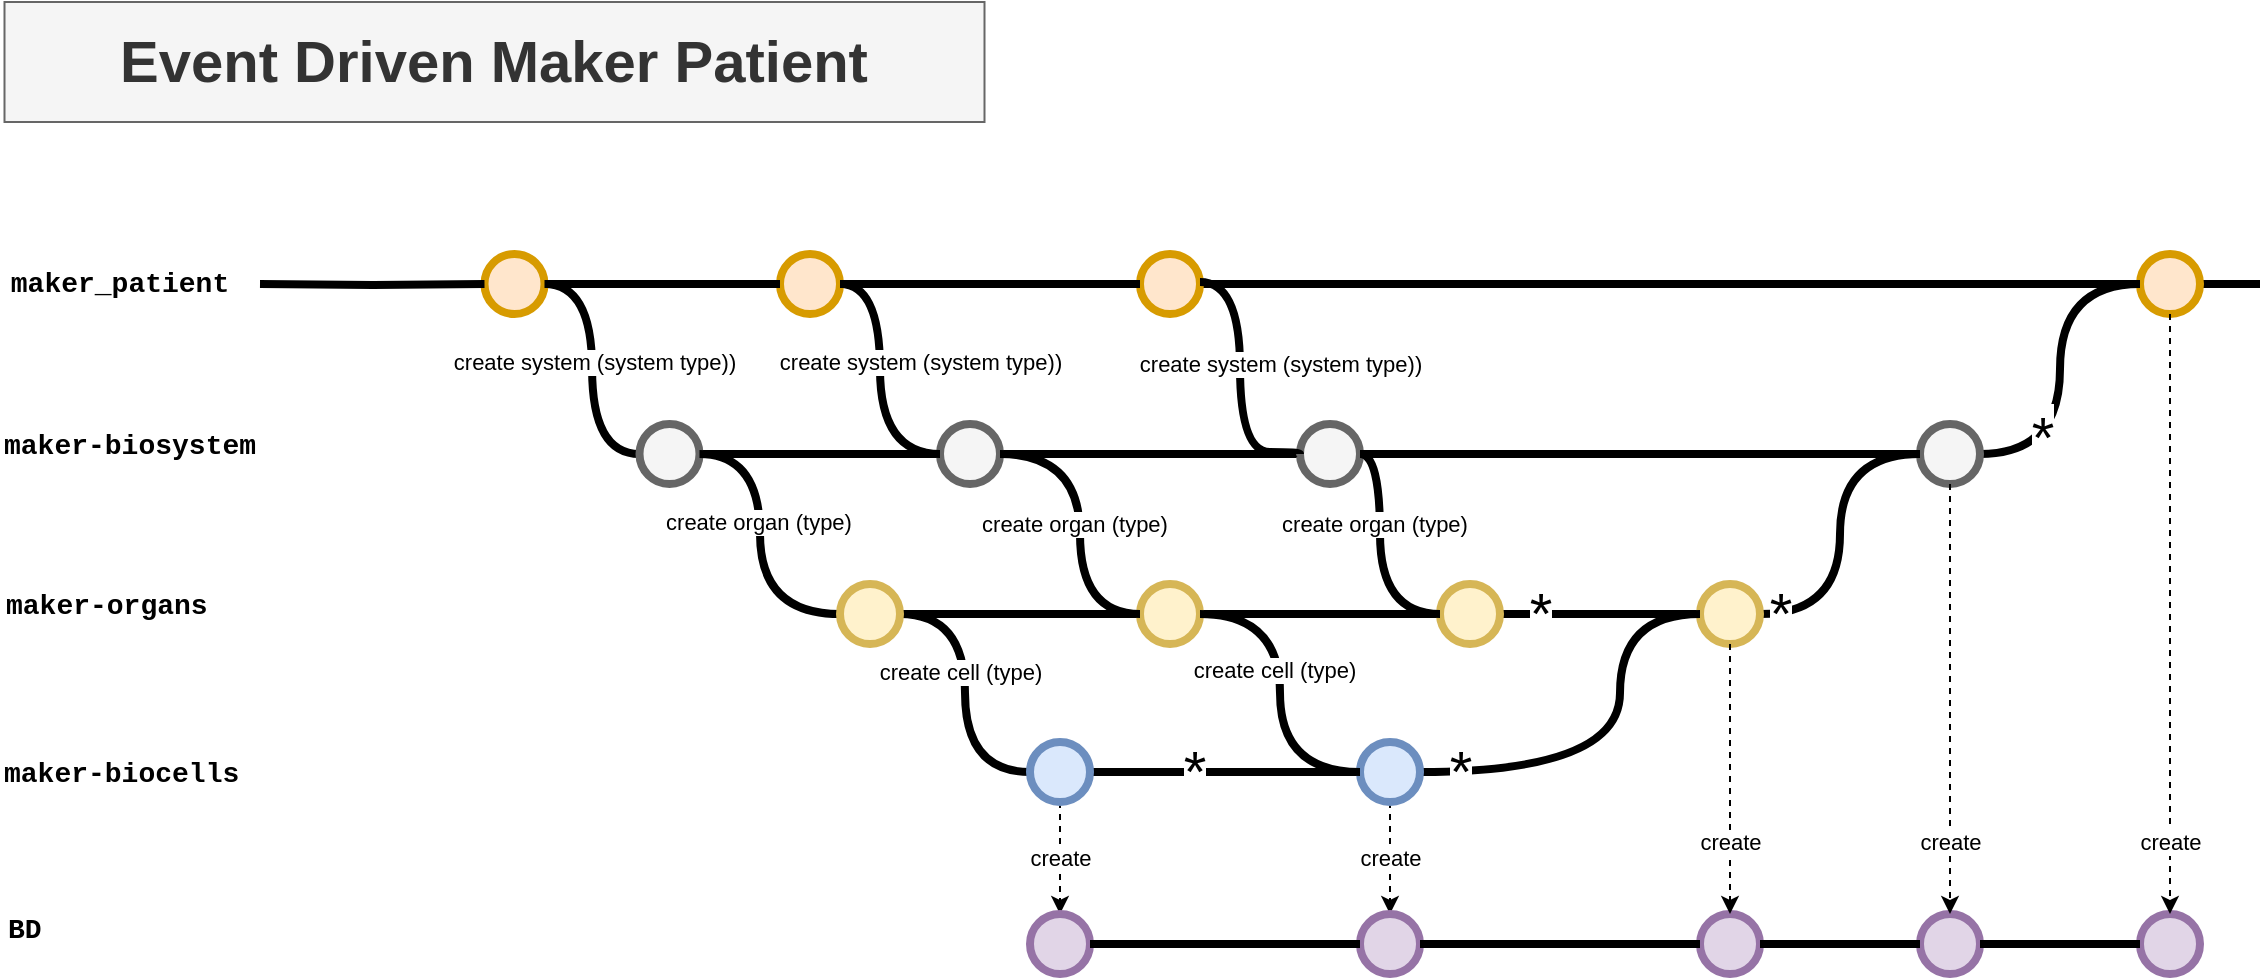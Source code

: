 <mxfile version="20.5.3" type="github" pages="2">
  <diagram id="kgpKYQtTHZ0yAKxKKP6v" name="Maker Patient Event Flow N1">
    <mxGraphModel dx="2865" dy="1122" grid="1" gridSize="10" guides="1" tooltips="1" connect="1" arrows="1" fold="1" page="1" pageScale="1" pageWidth="850" pageHeight="1100" math="0" shadow="0">
      <root>
        <mxCell id="0" />
        <mxCell id="1" parent="0" />
        <mxCell id="S0YPraR0rsfA_K75OKo1-1" value="" style="edgeStyle=orthogonalEdgeStyle;rounded=0;html=1;jettySize=auto;orthogonalLoop=1;plain-blue;endArrow=none;endFill=0;strokeWidth=4;strokeColor=#000000;startArrow=none;" parent="1" source="S0YPraR0rsfA_K75OKo1-51" edge="1">
          <mxGeometry x="172.25" y="211" as="geometry">
            <mxPoint x="1030" y="211" as="targetPoint" />
          </mxGeometry>
        </mxCell>
        <mxCell id="S0YPraR0rsfA_K75OKo1-2" style="edgeStyle=orthogonalEdgeStyle;curved=1;rounded=0;html=1;exitX=1;exitY=0.5;exitPerimeter=0;entryX=0;entryY=0.5;entryPerimeter=0;endArrow=none;endFill=0;jettySize=auto;orthogonalLoop=1;strokeWidth=4;fontSize=15;" parent="1" source="S0YPraR0rsfA_K75OKo1-4" target="S0YPraR0rsfA_K75OKo1-8" edge="1">
          <mxGeometry relative="1" as="geometry" />
        </mxCell>
        <mxCell id="S0YPraR0rsfA_K75OKo1-3" value="create system (system type))" style="edgeLabel;html=1;align=center;verticalAlign=middle;resizable=0;points=[];" parent="S0YPraR0rsfA_K75OKo1-2" vertex="1" connectable="0">
          <mxGeometry x="-0.157" y="1" relative="1" as="geometry">
            <mxPoint y="7" as="offset" />
          </mxGeometry>
        </mxCell>
        <mxCell id="S0YPraR0rsfA_K75OKo1-4" value="" style="verticalLabelPosition=bottom;verticalAlign=top;html=1;strokeWidth=4;shape=mxgraph.flowchart.on-page_reference;fillColor=#ffe6cc;strokeColor=#d79b00;" parent="1" vertex="1">
          <mxGeometry x="142.25" y="196" width="30" height="30" as="geometry" />
        </mxCell>
        <mxCell id="S0YPraR0rsfA_K75OKo1-5" value="" style="edgeStyle=orthogonalEdgeStyle;rounded=0;html=1;jettySize=auto;orthogonalLoop=1;strokeWidth=4;endArrow=none;endFill=0;" parent="1" target="S0YPraR0rsfA_K75OKo1-4" edge="1">
          <mxGeometry x="72.25" y="211" as="geometry">
            <mxPoint x="30" y="211" as="sourcePoint" />
          </mxGeometry>
        </mxCell>
        <mxCell id="S0YPraR0rsfA_K75OKo1-6" value="maker_patient" style="text;html=1;strokeColor=none;fillColor=none;align=center;verticalAlign=middle;whiteSpace=wrap;overflow=hidden;fontSize=14;fontStyle=1;fontFamily=Courier New;" parent="1" vertex="1">
          <mxGeometry x="-100" y="190" width="120" height="42" as="geometry" />
        </mxCell>
        <mxCell id="S0YPraR0rsfA_K75OKo1-7" style="edgeStyle=orthogonalEdgeStyle;curved=1;rounded=0;html=1;exitX=1;exitY=0.5;exitPerimeter=0;endArrow=none;endFill=0;jettySize=auto;orthogonalLoop=1;strokeWidth=4;fontSize=15;" parent="1" source="S0YPraR0rsfA_K75OKo1-8" target="S0YPraR0rsfA_K75OKo1-10" edge="1">
          <mxGeometry relative="1" as="geometry" />
        </mxCell>
        <mxCell id="S0YPraR0rsfA_K75OKo1-8" value="" style="verticalLabelPosition=bottom;verticalAlign=top;html=1;strokeWidth=4;shape=mxgraph.flowchart.on-page_reference;strokeColor=#666666;fillColor=#f5f5f5;fontColor=#333333;" parent="1" vertex="1">
          <mxGeometry x="219.75" y="281" width="30" height="30" as="geometry" />
        </mxCell>
        <mxCell id="S0YPraR0rsfA_K75OKo1-9" style="edgeStyle=orthogonalEdgeStyle;curved=1;rounded=0;html=1;exitX=1;exitY=0.5;exitPerimeter=0;entryX=0;entryY=0.5;entryPerimeter=0;endArrow=none;endFill=0;jettySize=auto;orthogonalLoop=1;strokeWidth=4;fontSize=15;" parent="1" source="S0YPraR0rsfA_K75OKo1-10" target="S0YPraR0rsfA_K75OKo1-39" edge="1">
          <mxGeometry relative="1" as="geometry" />
        </mxCell>
        <mxCell id="S0YPraR0rsfA_K75OKo1-10" value="" style="verticalLabelPosition=bottom;verticalAlign=top;html=1;strokeWidth=4;shape=mxgraph.flowchart.on-page_reference;strokeColor=#666666;fillColor=#f5f5f5;fontColor=#333333;" parent="1" vertex="1">
          <mxGeometry x="370" y="281" width="30" height="30" as="geometry" />
        </mxCell>
        <mxCell id="S0YPraR0rsfA_K75OKo1-11" value="maker-biosystem" style="text;html=1;strokeColor=none;fillColor=none;align=left;verticalAlign=middle;whiteSpace=wrap;overflow=hidden;fontSize=14;fontStyle=1;fontFamily=Courier New;" parent="1" vertex="1">
          <mxGeometry x="-100" y="281" width="240" height="20" as="geometry" />
        </mxCell>
        <mxCell id="S0YPraR0rsfA_K75OKo1-12" value="" style="edgeStyle=orthogonalEdgeStyle;rounded=0;orthogonalLoop=1;jettySize=auto;html=1;endArrow=none;endFill=0;strokeWidth=4;" parent="1" source="S0YPraR0rsfA_K75OKo1-17" target="S0YPraR0rsfA_K75OKo1-19" edge="1">
          <mxGeometry relative="1" as="geometry" />
        </mxCell>
        <mxCell id="S0YPraR0rsfA_K75OKo1-13" style="edgeStyle=orthogonalEdgeStyle;rounded=0;orthogonalLoop=1;jettySize=auto;html=1;entryX=1;entryY=0.5;entryDx=0;entryDy=0;entryPerimeter=0;endArrow=none;endFill=0;strokeWidth=4;curved=1;" parent="1" source="S0YPraR0rsfA_K75OKo1-17" target="S0YPraR0rsfA_K75OKo1-8" edge="1">
          <mxGeometry relative="1" as="geometry">
            <Array as="points">
              <mxPoint x="280" y="376" />
              <mxPoint x="280" y="296" />
            </Array>
          </mxGeometry>
        </mxCell>
        <mxCell id="S0YPraR0rsfA_K75OKo1-14" value="create organ (type)" style="edgeLabel;html=1;align=center;verticalAlign=middle;resizable=0;points=[];" parent="S0YPraR0rsfA_K75OKo1-13" vertex="1" connectable="0">
          <mxGeometry x="0.211" y="1" relative="1" as="geometry">
            <mxPoint y="5" as="offset" />
          </mxGeometry>
        </mxCell>
        <mxCell id="S0YPraR0rsfA_K75OKo1-15" style="edgeStyle=orthogonalEdgeStyle;curved=1;rounded=0;orthogonalLoop=1;jettySize=auto;html=1;exitX=1;exitY=0.5;exitDx=0;exitDy=0;exitPerimeter=0;entryX=0;entryY=0.5;entryDx=0;entryDy=0;entryPerimeter=0;endArrow=none;endFill=0;strokeWidth=4;fontFamily=Courier New;fontColor=#009900;" parent="1" source="S0YPraR0rsfA_K75OKo1-17" target="S0YPraR0rsfA_K75OKo1-29" edge="1">
          <mxGeometry relative="1" as="geometry" />
        </mxCell>
        <mxCell id="S0YPraR0rsfA_K75OKo1-16" value="create cell (type)" style="edgeLabel;html=1;align=center;verticalAlign=middle;resizable=0;points=[];" parent="S0YPraR0rsfA_K75OKo1-15" vertex="1" connectable="0">
          <mxGeometry x="-0.146" y="-3" relative="1" as="geometry">
            <mxPoint as="offset" />
          </mxGeometry>
        </mxCell>
        <mxCell id="S0YPraR0rsfA_K75OKo1-17" value="" style="verticalLabelPosition=bottom;verticalAlign=top;html=1;strokeWidth=4;shape=mxgraph.flowchart.on-page_reference;strokeColor=#d6b656;fillColor=#fff2cc;" parent="1" vertex="1">
          <mxGeometry x="320" y="361" width="30" height="30" as="geometry" />
        </mxCell>
        <mxCell id="S0YPraR0rsfA_K75OKo1-18" value="" style="edgeStyle=orthogonalEdgeStyle;curved=1;rounded=0;orthogonalLoop=1;jettySize=auto;html=1;endArrow=none;endFill=0;strokeWidth=4;" parent="1" source="S0YPraR0rsfA_K75OKo1-19" target="S0YPraR0rsfA_K75OKo1-21" edge="1">
          <mxGeometry relative="1" as="geometry" />
        </mxCell>
        <mxCell id="S0YPraR0rsfA_K75OKo1-19" value="" style="verticalLabelPosition=bottom;verticalAlign=top;html=1;strokeWidth=4;shape=mxgraph.flowchart.on-page_reference;strokeColor=#d6b656;fillColor=#fff2cc;" parent="1" vertex="1">
          <mxGeometry x="470" y="361" width="30" height="30" as="geometry" />
        </mxCell>
        <mxCell id="S0YPraR0rsfA_K75OKo1-20" value="" style="edgeStyle=orthogonalEdgeStyle;curved=1;rounded=0;orthogonalLoop=1;jettySize=auto;html=1;endArrow=none;endFill=0;strokeWidth=4;fontFamily=Courier New;fontColor=#009900;" parent="1" source="S0YPraR0rsfA_K75OKo1-21" target="S0YPraR0rsfA_K75OKo1-24" edge="1">
          <mxGeometry relative="1" as="geometry" />
        </mxCell>
        <mxCell id="S0YPraR0rsfA_K75OKo1-21" value="" style="verticalLabelPosition=bottom;verticalAlign=top;html=1;strokeWidth=4;shape=mxgraph.flowchart.on-page_reference;strokeColor=#d6b656;fillColor=#fff2cc;" parent="1" vertex="1">
          <mxGeometry x="620" y="361" width="30" height="30" as="geometry" />
        </mxCell>
        <mxCell id="S0YPraR0rsfA_K75OKo1-22" style="edgeStyle=orthogonalEdgeStyle;curved=1;rounded=0;orthogonalLoop=1;jettySize=auto;html=1;entryX=0;entryY=0.5;entryDx=0;entryDy=0;entryPerimeter=0;endArrow=none;endFill=0;strokeWidth=4;fontFamily=Courier New;fontColor=#009900;" parent="1" source="S0YPraR0rsfA_K75OKo1-24" target="S0YPraR0rsfA_K75OKo1-60" edge="1">
          <mxGeometry relative="1" as="geometry">
            <mxPoint x="904.5" y="326" as="targetPoint" />
          </mxGeometry>
        </mxCell>
        <mxCell id="S0YPraR0rsfA_K75OKo1-23" value="*" style="edgeLabel;html=1;align=center;verticalAlign=middle;resizable=0;points=[];fontSize=29;" parent="S0YPraR0rsfA_K75OKo1-22" vertex="1" connectable="0">
          <mxGeometry x="-0.788" y="6" relative="1" as="geometry">
            <mxPoint x="-7" y="6" as="offset" />
          </mxGeometry>
        </mxCell>
        <mxCell id="S0YPraR0rsfA_K75OKo1-24" value="" style="verticalLabelPosition=bottom;verticalAlign=top;html=1;strokeWidth=4;shape=mxgraph.flowchart.on-page_reference;strokeColor=#d6b656;fillColor=#fff2cc;" parent="1" vertex="1">
          <mxGeometry x="750" y="361" width="30" height="30" as="geometry" />
        </mxCell>
        <mxCell id="S0YPraR0rsfA_K75OKo1-25" value="maker-organs" style="text;html=1;strokeColor=none;fillColor=none;align=left;verticalAlign=middle;whiteSpace=wrap;overflow=hidden;fontSize=14;fontStyle=1;fontFamily=Courier New;" parent="1" vertex="1">
          <mxGeometry x="-99.5" y="361" width="112.25" height="20" as="geometry" />
        </mxCell>
        <mxCell id="S0YPraR0rsfA_K75OKo1-26" value="" style="edgeStyle=orthogonalEdgeStyle;rounded=0;orthogonalLoop=1;jettySize=auto;html=1;endArrow=none;endFill=0;strokeWidth=4;" parent="1" source="S0YPraR0rsfA_K75OKo1-29" target="S0YPraR0rsfA_K75OKo1-33" edge="1">
          <mxGeometry relative="1" as="geometry">
            <Array as="points">
              <mxPoint x="580" y="455" />
              <mxPoint x="580" y="455" />
            </Array>
          </mxGeometry>
        </mxCell>
        <mxCell id="S0YPraR0rsfA_K75OKo1-27" value="*" style="edgeLabel;html=1;align=center;verticalAlign=middle;resizable=0;points=[];fontSize=29;" parent="S0YPraR0rsfA_K75OKo1-26" vertex="1" connectable="0">
          <mxGeometry x="-0.23" relative="1" as="geometry">
            <mxPoint as="offset" />
          </mxGeometry>
        </mxCell>
        <mxCell id="S0YPraR0rsfA_K75OKo1-28" value="create" style="edgeStyle=orthogonalEdgeStyle;rounded=0;orthogonalLoop=1;jettySize=auto;html=1;dashed=1;" parent="1" source="S0YPraR0rsfA_K75OKo1-29" target="S0YPraR0rsfA_K75OKo1-47" edge="1">
          <mxGeometry relative="1" as="geometry" />
        </mxCell>
        <mxCell id="S0YPraR0rsfA_K75OKo1-29" value="" style="verticalLabelPosition=bottom;verticalAlign=top;html=1;strokeWidth=4;shape=mxgraph.flowchart.on-page_reference;strokeColor=#6c8ebf;fillColor=#dae8fc;" parent="1" vertex="1">
          <mxGeometry x="415" y="440" width="30" height="30" as="geometry" />
        </mxCell>
        <mxCell id="S0YPraR0rsfA_K75OKo1-30" style="edgeStyle=orthogonalEdgeStyle;curved=1;rounded=0;orthogonalLoop=1;jettySize=auto;html=1;exitX=1;exitY=0.5;exitDx=0;exitDy=0;exitPerimeter=0;entryX=0;entryY=0.5;entryDx=0;entryDy=0;entryPerimeter=0;endArrow=none;endFill=0;strokeWidth=4;fontFamily=Courier New;fontColor=#009900;" parent="1" source="S0YPraR0rsfA_K75OKo1-33" target="S0YPraR0rsfA_K75OKo1-24" edge="1">
          <mxGeometry relative="1" as="geometry">
            <Array as="points">
              <mxPoint x="710" y="455" />
              <mxPoint x="710" y="376" />
            </Array>
          </mxGeometry>
        </mxCell>
        <mxCell id="S0YPraR0rsfA_K75OKo1-31" value="*" style="edgeLabel;html=1;align=center;verticalAlign=middle;resizable=0;points=[];fontSize=29;" parent="S0YPraR0rsfA_K75OKo1-30" vertex="1" connectable="0">
          <mxGeometry x="-0.735" relative="1" as="geometry">
            <mxPoint x="-9" as="offset" />
          </mxGeometry>
        </mxCell>
        <mxCell id="S0YPraR0rsfA_K75OKo1-32" value="create" style="edgeStyle=orthogonalEdgeStyle;rounded=0;orthogonalLoop=1;jettySize=auto;html=1;dashed=1;" parent="1" source="S0YPraR0rsfA_K75OKo1-33" target="S0YPraR0rsfA_K75OKo1-48" edge="1">
          <mxGeometry relative="1" as="geometry" />
        </mxCell>
        <mxCell id="S0YPraR0rsfA_K75OKo1-33" value="" style="verticalLabelPosition=bottom;verticalAlign=top;html=1;strokeWidth=4;shape=mxgraph.flowchart.on-page_reference;strokeColor=#6c8ebf;fillColor=#dae8fc;" parent="1" vertex="1">
          <mxGeometry x="580" y="440" width="30" height="30" as="geometry" />
        </mxCell>
        <mxCell id="S0YPraR0rsfA_K75OKo1-34" value="maker-biocells" style="text;html=1;strokeColor=none;fillColor=none;align=left;verticalAlign=middle;whiteSpace=wrap;overflow=hidden;fontSize=14;fontStyle=1;fontFamily=Courier New;" parent="1" vertex="1">
          <mxGeometry x="-100" y="445" width="240" height="20" as="geometry" />
        </mxCell>
        <mxCell id="S0YPraR0rsfA_K75OKo1-35" style="edgeStyle=orthogonalEdgeStyle;curved=1;rounded=0;orthogonalLoop=1;jettySize=auto;html=1;endArrow=none;endFill=0;strokeWidth=4;fontFamily=Courier New;fontColor=#009900;startArrow=none;entryX=0;entryY=0.5;entryDx=0;entryDy=0;entryPerimeter=0;" parent="1" source="S0YPraR0rsfA_K75OKo1-60" target="S0YPraR0rsfA_K75OKo1-51" edge="1">
          <mxGeometry relative="1" as="geometry">
            <mxPoint x="660" y="296" as="sourcePoint" />
            <mxPoint x="980" y="280" as="targetPoint" />
          </mxGeometry>
        </mxCell>
        <mxCell id="S0YPraR0rsfA_K75OKo1-36" value="*" style="edgeLabel;html=1;align=center;verticalAlign=middle;resizable=0;points=[];fontSize=29;" parent="S0YPraR0rsfA_K75OKo1-35" vertex="1" connectable="0">
          <mxGeometry x="-0.419" y="9" relative="1" as="geometry">
            <mxPoint as="offset" />
          </mxGeometry>
        </mxCell>
        <mxCell id="S0YPraR0rsfA_K75OKo1-37" style="edgeStyle=orthogonalEdgeStyle;curved=1;rounded=0;html=1;exitX=1;exitY=0.5;exitPerimeter=0;entryX=0;entryY=0.5;entryPerimeter=0;endArrow=none;endFill=0;jettySize=auto;orthogonalLoop=1;strokeWidth=4;fontSize=15;exitDx=0;exitDy=0;entryDx=0;entryDy=0;" parent="1" source="S0YPraR0rsfA_K75OKo1-53" target="S0YPraR0rsfA_K75OKo1-10" edge="1">
          <mxGeometry relative="1" as="geometry">
            <mxPoint x="182.25" y="221" as="sourcePoint" />
            <mxPoint x="229.75" y="306" as="targetPoint" />
            <Array as="points">
              <mxPoint x="340" y="211" />
              <mxPoint x="340" y="296" />
            </Array>
          </mxGeometry>
        </mxCell>
        <mxCell id="S0YPraR0rsfA_K75OKo1-38" value="create system (system type))" style="edgeLabel;html=1;align=center;verticalAlign=middle;resizable=0;points=[];" parent="S0YPraR0rsfA_K75OKo1-37" vertex="1" connectable="0">
          <mxGeometry x="-0.157" y="1" relative="1" as="geometry">
            <mxPoint x="19" y="2" as="offset" />
          </mxGeometry>
        </mxCell>
        <mxCell id="S0YPraR0rsfA_K75OKo1-39" value="" style="verticalLabelPosition=bottom;verticalAlign=top;html=1;strokeWidth=4;shape=mxgraph.flowchart.on-page_reference;strokeColor=#666666;fillColor=#f5f5f5;fontColor=#333333;" parent="1" vertex="1">
          <mxGeometry x="550" y="281" width="30" height="30" as="geometry" />
        </mxCell>
        <mxCell id="S0YPraR0rsfA_K75OKo1-40" value="BD" style="text;html=1;strokeColor=none;fillColor=none;align=left;verticalAlign=middle;whiteSpace=wrap;overflow=hidden;fontSize=14;fontStyle=1;fontFamily=Courier New;" parent="1" vertex="1">
          <mxGeometry x="-97.75" y="523" width="240" height="20" as="geometry" />
        </mxCell>
        <mxCell id="S0YPraR0rsfA_K75OKo1-41" style="edgeStyle=orthogonalEdgeStyle;rounded=0;orthogonalLoop=1;jettySize=auto;html=1;entryX=1;entryY=0.5;entryDx=0;entryDy=0;entryPerimeter=0;endArrow=none;endFill=0;strokeWidth=4;curved=1;exitX=0;exitY=0.5;exitDx=0;exitDy=0;exitPerimeter=0;" parent="1" source="S0YPraR0rsfA_K75OKo1-19" target="S0YPraR0rsfA_K75OKo1-10" edge="1">
          <mxGeometry relative="1" as="geometry">
            <mxPoint x="590" y="320" as="sourcePoint" />
            <mxPoint x="519.75" y="306" as="targetPoint" />
            <Array as="points">
              <mxPoint x="440" y="376" />
              <mxPoint x="440" y="296" />
            </Array>
          </mxGeometry>
        </mxCell>
        <mxCell id="S0YPraR0rsfA_K75OKo1-42" value="create organ (type)" style="edgeLabel;html=1;align=center;verticalAlign=middle;resizable=0;points=[];" parent="S0YPraR0rsfA_K75OKo1-41" vertex="1" connectable="0">
          <mxGeometry x="0.143" y="3" relative="1" as="geometry">
            <mxPoint y="10" as="offset" />
          </mxGeometry>
        </mxCell>
        <mxCell id="S0YPraR0rsfA_K75OKo1-43" style="edgeStyle=orthogonalEdgeStyle;curved=1;rounded=0;orthogonalLoop=1;jettySize=auto;html=1;exitX=1;exitY=0.5;exitDx=0;exitDy=0;exitPerimeter=0;entryX=0;entryY=0.5;entryDx=0;entryDy=0;entryPerimeter=0;endArrow=none;endFill=0;strokeWidth=4;fontFamily=Courier New;fontColor=#009900;" parent="1" source="S0YPraR0rsfA_K75OKo1-19" target="S0YPraR0rsfA_K75OKo1-33" edge="1">
          <mxGeometry relative="1" as="geometry">
            <mxPoint x="360" y="386" as="sourcePoint" />
            <mxPoint x="425" y="465" as="targetPoint" />
          </mxGeometry>
        </mxCell>
        <mxCell id="S0YPraR0rsfA_K75OKo1-44" value="create cell (type)" style="edgeLabel;html=1;align=center;verticalAlign=middle;resizable=0;points=[];" parent="S0YPraR0rsfA_K75OKo1-43" vertex="1" connectable="0">
          <mxGeometry x="-0.146" y="-3" relative="1" as="geometry">
            <mxPoint as="offset" />
          </mxGeometry>
        </mxCell>
        <mxCell id="S0YPraR0rsfA_K75OKo1-45" style="edgeStyle=orthogonalEdgeStyle;rounded=0;orthogonalLoop=1;jettySize=auto;html=1;entryX=1;entryY=0.5;entryDx=0;entryDy=0;entryPerimeter=0;endArrow=none;endFill=0;strokeWidth=4;curved=1;exitX=0;exitY=0.5;exitDx=0;exitDy=0;exitPerimeter=0;" parent="1" source="S0YPraR0rsfA_K75OKo1-21" target="S0YPraR0rsfA_K75OKo1-39" edge="1">
          <mxGeometry relative="1" as="geometry">
            <mxPoint x="480" y="386" as="sourcePoint" />
            <mxPoint x="410" y="306" as="targetPoint" />
            <Array as="points">
              <mxPoint x="590" y="376" />
              <mxPoint x="590" y="296" />
            </Array>
          </mxGeometry>
        </mxCell>
        <mxCell id="S0YPraR0rsfA_K75OKo1-46" value="create organ (type)" style="edgeLabel;html=1;align=center;verticalAlign=middle;resizable=0;points=[];" parent="S0YPraR0rsfA_K75OKo1-45" vertex="1" connectable="0">
          <mxGeometry x="0.143" y="3" relative="1" as="geometry">
            <mxPoint y="-7" as="offset" />
          </mxGeometry>
        </mxCell>
        <mxCell id="S0YPraR0rsfA_K75OKo1-47" value="" style="verticalLabelPosition=bottom;verticalAlign=top;html=1;strokeWidth=4;shape=mxgraph.flowchart.on-page_reference;strokeColor=#9673a6;fillColor=#e1d5e7;" parent="1" vertex="1">
          <mxGeometry x="415" y="526" width="30" height="30" as="geometry" />
        </mxCell>
        <mxCell id="S0YPraR0rsfA_K75OKo1-48" value="" style="verticalLabelPosition=bottom;verticalAlign=top;html=1;strokeWidth=4;shape=mxgraph.flowchart.on-page_reference;strokeColor=#9673a6;fillColor=#e1d5e7;" parent="1" vertex="1">
          <mxGeometry x="580" y="526" width="30" height="30" as="geometry" />
        </mxCell>
        <mxCell id="S0YPraR0rsfA_K75OKo1-49" value="" style="edgeStyle=orthogonalEdgeStyle;rounded=0;orthogonalLoop=1;jettySize=auto;html=1;endArrow=none;endFill=0;strokeWidth=4;exitX=1;exitY=0.5;exitDx=0;exitDy=0;exitPerimeter=0;entryX=0;entryY=0.5;entryDx=0;entryDy=0;entryPerimeter=0;" parent="1" source="S0YPraR0rsfA_K75OKo1-47" target="S0YPraR0rsfA_K75OKo1-48" edge="1">
          <mxGeometry relative="1" as="geometry">
            <mxPoint x="455" y="441" as="sourcePoint" />
            <mxPoint x="590" y="441" as="targetPoint" />
            <Array as="points">
              <mxPoint x="510" y="541" />
              <mxPoint x="510" y="541" />
            </Array>
          </mxGeometry>
        </mxCell>
        <mxCell id="S0YPraR0rsfA_K75OKo1-50" value="Event Driven Maker Patient" style="text;html=1;strokeColor=#666666;fillColor=#f5f5f5;align=center;verticalAlign=middle;whiteSpace=wrap;rounded=0;fontStyle=1;fontSize=29;fontColor=#333333;" parent="1" vertex="1">
          <mxGeometry x="-97.75" y="70" width="490" height="60" as="geometry" />
        </mxCell>
        <mxCell id="S0YPraR0rsfA_K75OKo1-51" value="" style="verticalLabelPosition=bottom;verticalAlign=top;html=1;strokeWidth=4;shape=mxgraph.flowchart.on-page_reference;strokeColor=#d79b00;fillColor=#ffe6cc;" parent="1" vertex="1">
          <mxGeometry x="970" y="196" width="30" height="30" as="geometry" />
        </mxCell>
        <mxCell id="S0YPraR0rsfA_K75OKo1-52" value="" style="edgeStyle=orthogonalEdgeStyle;rounded=0;html=1;jettySize=auto;orthogonalLoop=1;plain-blue;endArrow=none;endFill=0;strokeWidth=4;strokeColor=#000000;startArrow=none;" parent="1" source="S0YPraR0rsfA_K75OKo1-56" target="S0YPraR0rsfA_K75OKo1-51" edge="1">
          <mxGeometry x="172.25" y="211" as="geometry">
            <mxPoint x="1030" y="211" as="targetPoint" />
            <mxPoint x="172.25" y="211" as="sourcePoint" />
          </mxGeometry>
        </mxCell>
        <mxCell id="S0YPraR0rsfA_K75OKo1-53" value="" style="verticalLabelPosition=bottom;verticalAlign=top;html=1;strokeWidth=4;shape=mxgraph.flowchart.on-page_reference;fillColor=#ffe6cc;strokeColor=#d79b00;" parent="1" vertex="1">
          <mxGeometry x="290" y="196" width="30" height="30" as="geometry" />
        </mxCell>
        <mxCell id="S0YPraR0rsfA_K75OKo1-54" value="" style="edgeStyle=orthogonalEdgeStyle;rounded=0;html=1;jettySize=auto;orthogonalLoop=1;plain-blue;endArrow=none;endFill=0;strokeWidth=4;strokeColor=#000000;" parent="1" source="S0YPraR0rsfA_K75OKo1-4" target="S0YPraR0rsfA_K75OKo1-53" edge="1">
          <mxGeometry x="172.25" y="211" as="geometry">
            <mxPoint x="870" y="211" as="targetPoint" />
            <mxPoint x="172.25" y="211" as="sourcePoint" />
          </mxGeometry>
        </mxCell>
        <mxCell id="S0YPraR0rsfA_K75OKo1-55" value="*" style="edgeLabel;html=1;align=center;verticalAlign=middle;resizable=0;points=[];fontSize=29;" parent="1" vertex="1" connectable="0">
          <mxGeometry x="670" y="376" as="geometry" />
        </mxCell>
        <mxCell id="S0YPraR0rsfA_K75OKo1-56" value="" style="verticalLabelPosition=bottom;verticalAlign=top;html=1;strokeWidth=4;shape=mxgraph.flowchart.on-page_reference;fillColor=#ffe6cc;strokeColor=#d79b00;" parent="1" vertex="1">
          <mxGeometry x="470" y="196" width="30" height="30" as="geometry" />
        </mxCell>
        <mxCell id="S0YPraR0rsfA_K75OKo1-57" value="" style="edgeStyle=orthogonalEdgeStyle;rounded=0;html=1;jettySize=auto;orthogonalLoop=1;plain-blue;endArrow=none;endFill=0;strokeWidth=4;strokeColor=#000000;startArrow=none;" parent="1" source="S0YPraR0rsfA_K75OKo1-53" target="S0YPraR0rsfA_K75OKo1-56" edge="1">
          <mxGeometry x="172.25" y="211" as="geometry">
            <mxPoint x="870" y="211" as="targetPoint" />
            <mxPoint x="320" y="211" as="sourcePoint" />
          </mxGeometry>
        </mxCell>
        <mxCell id="S0YPraR0rsfA_K75OKo1-58" style="edgeStyle=orthogonalEdgeStyle;curved=1;rounded=0;html=1;endArrow=none;endFill=0;jettySize=auto;orthogonalLoop=1;strokeWidth=4;fontSize=15;entryX=0;entryY=0.5;entryDx=0;entryDy=0;entryPerimeter=0;" parent="1" target="S0YPraR0rsfA_K75OKo1-39" edge="1">
          <mxGeometry relative="1" as="geometry">
            <mxPoint x="500" y="210" as="sourcePoint" />
            <mxPoint x="530" y="295" as="targetPoint" />
            <Array as="points">
              <mxPoint x="520" y="210" />
              <mxPoint x="520" y="295" />
            </Array>
          </mxGeometry>
        </mxCell>
        <mxCell id="S0YPraR0rsfA_K75OKo1-59" value="create system (system type))" style="edgeLabel;html=1;align=center;verticalAlign=middle;resizable=0;points=[];" parent="S0YPraR0rsfA_K75OKo1-58" vertex="1" connectable="0">
          <mxGeometry x="-0.157" y="1" relative="1" as="geometry">
            <mxPoint x="19" y="3" as="offset" />
          </mxGeometry>
        </mxCell>
        <mxCell id="S0YPraR0rsfA_K75OKo1-60" value="" style="verticalLabelPosition=bottom;verticalAlign=top;html=1;strokeWidth=4;shape=mxgraph.flowchart.on-page_reference;strokeColor=#666666;fillColor=#f5f5f5;fontColor=#333333;" parent="1" vertex="1">
          <mxGeometry x="860" y="281" width="30" height="30" as="geometry" />
        </mxCell>
        <mxCell id="S0YPraR0rsfA_K75OKo1-61" value="" style="edgeStyle=orthogonalEdgeStyle;curved=1;rounded=0;orthogonalLoop=1;jettySize=auto;html=1;endArrow=none;endFill=0;strokeWidth=4;fontFamily=Courier New;fontColor=#009900;startArrow=none;" parent="1" source="S0YPraR0rsfA_K75OKo1-39" target="S0YPraR0rsfA_K75OKo1-60" edge="1">
          <mxGeometry relative="1" as="geometry">
            <mxPoint x="580" y="296" as="sourcePoint" />
            <mxPoint x="980" y="280" as="targetPoint" />
          </mxGeometry>
        </mxCell>
        <mxCell id="S0YPraR0rsfA_K75OKo1-62" value="" style="verticalLabelPosition=bottom;verticalAlign=top;html=1;strokeWidth=4;shape=mxgraph.flowchart.on-page_reference;strokeColor=#9673a6;fillColor=#e1d5e7;" parent="1" vertex="1">
          <mxGeometry x="750" y="526" width="30" height="30" as="geometry" />
        </mxCell>
        <mxCell id="S0YPraR0rsfA_K75OKo1-63" value="" style="verticalLabelPosition=bottom;verticalAlign=top;html=1;strokeWidth=4;shape=mxgraph.flowchart.on-page_reference;strokeColor=#9673a6;fillColor=#e1d5e7;" parent="1" vertex="1">
          <mxGeometry x="860" y="526" width="30" height="30" as="geometry" />
        </mxCell>
        <mxCell id="S0YPraR0rsfA_K75OKo1-64" value="" style="edgeStyle=orthogonalEdgeStyle;rounded=0;orthogonalLoop=1;jettySize=auto;html=1;endArrow=none;endFill=0;strokeWidth=4;exitX=1;exitY=0.5;exitDx=0;exitDy=0;exitPerimeter=0;" parent="1" source="S0YPraR0rsfA_K75OKo1-48" edge="1">
          <mxGeometry relative="1" as="geometry">
            <mxPoint x="640" y="540.5" as="sourcePoint" />
            <mxPoint x="750" y="541" as="targetPoint" />
            <Array as="points">
              <mxPoint x="705" y="541" />
            </Array>
          </mxGeometry>
        </mxCell>
        <mxCell id="S0YPraR0rsfA_K75OKo1-65" value="" style="edgeStyle=orthogonalEdgeStyle;rounded=0;orthogonalLoop=1;jettySize=auto;html=1;dashed=1;exitX=0.5;exitY=1;exitDx=0;exitDy=0;exitPerimeter=0;entryX=0.5;entryY=0;entryDx=0;entryDy=0;entryPerimeter=0;" parent="1" source="S0YPraR0rsfA_K75OKo1-24" target="S0YPraR0rsfA_K75OKo1-62" edge="1">
          <mxGeometry relative="1" as="geometry">
            <mxPoint x="605" y="480" as="sourcePoint" />
            <mxPoint x="605" y="560" as="targetPoint" />
          </mxGeometry>
        </mxCell>
        <mxCell id="S0YPraR0rsfA_K75OKo1-66" value="create" style="edgeLabel;html=1;align=center;verticalAlign=middle;resizable=0;points=[];fontSize=11;" parent="S0YPraR0rsfA_K75OKo1-65" vertex="1" connectable="0">
          <mxGeometry x="0.274" y="-3" relative="1" as="geometry">
            <mxPoint x="3" y="13" as="offset" />
          </mxGeometry>
        </mxCell>
        <mxCell id="S0YPraR0rsfA_K75OKo1-67" value="" style="edgeStyle=orthogonalEdgeStyle;rounded=0;orthogonalLoop=1;jettySize=auto;html=1;endArrow=none;endFill=0;strokeWidth=4;exitX=1;exitY=0.5;exitDx=0;exitDy=0;exitPerimeter=0;entryX=0;entryY=0.5;entryDx=0;entryDy=0;entryPerimeter=0;" parent="1" source="S0YPraR0rsfA_K75OKo1-62" target="S0YPraR0rsfA_K75OKo1-63" edge="1">
          <mxGeometry relative="1" as="geometry">
            <mxPoint x="805" y="566" as="sourcePoint" />
            <mxPoint x="945" y="566" as="targetPoint" />
            <Array as="points">
              <mxPoint x="840" y="541" />
              <mxPoint x="840" y="541" />
            </Array>
          </mxGeometry>
        </mxCell>
        <mxCell id="S0YPraR0rsfA_K75OKo1-68" value="" style="edgeStyle=orthogonalEdgeStyle;rounded=0;orthogonalLoop=1;jettySize=auto;html=1;dashed=1;exitX=0.5;exitY=1;exitDx=0;exitDy=0;exitPerimeter=0;entryX=0.5;entryY=0;entryDx=0;entryDy=0;entryPerimeter=0;" parent="1" source="S0YPraR0rsfA_K75OKo1-60" target="S0YPraR0rsfA_K75OKo1-63" edge="1">
          <mxGeometry relative="1" as="geometry">
            <mxPoint x="874.5" y="340" as="sourcePoint" />
            <mxPoint x="874.5" y="499" as="targetPoint" />
          </mxGeometry>
        </mxCell>
        <mxCell id="S0YPraR0rsfA_K75OKo1-69" value="create" style="edgeLabel;html=1;align=center;verticalAlign=middle;resizable=0;points=[];fontSize=11;" parent="S0YPraR0rsfA_K75OKo1-68" vertex="1" connectable="0">
          <mxGeometry x="-0.228" relative="1" as="geometry">
            <mxPoint y="96" as="offset" />
          </mxGeometry>
        </mxCell>
        <mxCell id="S0YPraR0rsfA_K75OKo1-70" value="" style="verticalLabelPosition=bottom;verticalAlign=top;html=1;strokeWidth=4;shape=mxgraph.flowchart.on-page_reference;strokeColor=#9673a6;fillColor=#e1d5e7;" parent="1" vertex="1">
          <mxGeometry x="970" y="526" width="30" height="30" as="geometry" />
        </mxCell>
        <mxCell id="S0YPraR0rsfA_K75OKo1-71" value="" style="edgeStyle=orthogonalEdgeStyle;rounded=0;orthogonalLoop=1;jettySize=auto;html=1;endArrow=none;endFill=0;strokeWidth=4;exitX=1;exitY=0.5;exitDx=0;exitDy=0;exitPerimeter=0;entryX=0;entryY=0.5;entryDx=0;entryDy=0;entryPerimeter=0;" parent="1" source="S0YPraR0rsfA_K75OKo1-63" target="S0YPraR0rsfA_K75OKo1-70" edge="1">
          <mxGeometry relative="1" as="geometry">
            <mxPoint x="900" y="540.5" as="sourcePoint" />
            <mxPoint x="1070" y="540.5" as="targetPoint" />
            <Array as="points" />
          </mxGeometry>
        </mxCell>
        <mxCell id="S0YPraR0rsfA_K75OKo1-72" value="" style="edgeStyle=orthogonalEdgeStyle;rounded=0;orthogonalLoop=1;jettySize=auto;html=1;dashed=1;exitX=0.5;exitY=1;exitDx=0;exitDy=0;exitPerimeter=0;entryX=0.5;entryY=0;entryDx=0;entryDy=0;entryPerimeter=0;" parent="1" source="S0YPraR0rsfA_K75OKo1-51" target="S0YPraR0rsfA_K75OKo1-70" edge="1">
          <mxGeometry relative="1" as="geometry">
            <mxPoint x="885" y="321" as="sourcePoint" />
            <mxPoint x="885" y="536" as="targetPoint" />
          </mxGeometry>
        </mxCell>
        <mxCell id="S0YPraR0rsfA_K75OKo1-73" value="create" style="edgeLabel;html=1;align=center;verticalAlign=middle;resizable=0;points=[];fontSize=11;" parent="S0YPraR0rsfA_K75OKo1-72" vertex="1" connectable="0">
          <mxGeometry x="-0.228" relative="1" as="geometry">
            <mxPoint y="148" as="offset" />
          </mxGeometry>
        </mxCell>
      </root>
    </mxGraphModel>
  </diagram>
  <diagram id="8fnyZX75YwtmgcMZ9Dhm" name="Event Flow Design N2">
    <mxGraphModel dx="2842" dy="1122" grid="1" gridSize="10" guides="1" tooltips="1" connect="1" arrows="1" fold="1" page="1" pageScale="1" pageWidth="827" pageHeight="1169" math="0" shadow="0">
      <root>
        <mxCell id="0" />
        <mxCell id="1" parent="0" />
        <mxCell id="AM82pgl3Qrm1n0prbC0w-1" value="" style="edgeStyle=orthogonalEdgeStyle;rounded=0;html=1;jettySize=auto;orthogonalLoop=1;plain-blue;endArrow=none;endFill=0;strokeWidth=4;strokeColor=#000000;startArrow=none;" parent="1" source="AM82pgl3Qrm1n0prbC0w-51" edge="1">
          <mxGeometry x="617.25" y="221" as="geometry">
            <mxPoint x="1475" y="221" as="targetPoint" />
          </mxGeometry>
        </mxCell>
        <mxCell id="AM82pgl3Qrm1n0prbC0w-2" style="edgeStyle=orthogonalEdgeStyle;curved=1;rounded=0;html=1;exitX=1;exitY=0.5;exitPerimeter=0;entryX=0;entryY=0.5;entryPerimeter=0;endArrow=none;endFill=0;jettySize=auto;orthogonalLoop=1;strokeWidth=4;fontSize=15;" parent="1" source="AM82pgl3Qrm1n0prbC0w-4" target="AM82pgl3Qrm1n0prbC0w-8" edge="1">
          <mxGeometry relative="1" as="geometry" />
        </mxCell>
        <mxCell id="AM82pgl3Qrm1n0prbC0w-3" value="create system (circulatory))" style="edgeLabel;html=1;align=center;verticalAlign=middle;resizable=0;points=[];" parent="AM82pgl3Qrm1n0prbC0w-2" vertex="1" connectable="0">
          <mxGeometry x="-0.157" y="1" relative="1" as="geometry">
            <mxPoint y="7" as="offset" />
          </mxGeometry>
        </mxCell>
        <mxCell id="AM82pgl3Qrm1n0prbC0w-4" value="" style="verticalLabelPosition=bottom;verticalAlign=top;html=1;strokeWidth=4;shape=mxgraph.flowchart.on-page_reference;fillColor=#ffe6cc;strokeColor=#d79b00;" parent="1" vertex="1">
          <mxGeometry x="-47.75" y="206" width="30" height="30" as="geometry" />
        </mxCell>
        <mxCell id="AM82pgl3Qrm1n0prbC0w-5" value="" style="edgeStyle=orthogonalEdgeStyle;rounded=0;html=1;jettySize=auto;orthogonalLoop=1;strokeWidth=4;endArrow=none;endFill=0;" parent="1" target="AM82pgl3Qrm1n0prbC0w-4" edge="1">
          <mxGeometry x="-117.75" y="221" as="geometry">
            <mxPoint x="-160" y="221" as="sourcePoint" />
          </mxGeometry>
        </mxCell>
        <mxCell id="AM82pgl3Qrm1n0prbC0w-6" value="maker_patient" style="text;html=1;strokeColor=none;fillColor=none;align=center;verticalAlign=middle;whiteSpace=wrap;overflow=hidden;fontSize=14;fontStyle=1;fontFamily=Courier New;" parent="1" vertex="1">
          <mxGeometry x="-290" y="200" width="120" height="42" as="geometry" />
        </mxCell>
        <mxCell id="AM82pgl3Qrm1n0prbC0w-7" style="edgeStyle=orthogonalEdgeStyle;curved=1;rounded=0;html=1;exitX=1;exitY=0.5;exitPerimeter=0;endArrow=none;endFill=0;jettySize=auto;orthogonalLoop=1;strokeWidth=4;fontSize=15;" parent="1" source="AM82pgl3Qrm1n0prbC0w-8" target="AM82pgl3Qrm1n0prbC0w-10" edge="1">
          <mxGeometry relative="1" as="geometry" />
        </mxCell>
        <mxCell id="AM82pgl3Qrm1n0prbC0w-8" value="" style="verticalLabelPosition=bottom;verticalAlign=top;html=1;strokeWidth=4;shape=mxgraph.flowchart.on-page_reference;strokeColor=#666666;fillColor=#f5f5f5;fontColor=#333333;" parent="1" vertex="1">
          <mxGeometry x="29.75" y="291" width="30" height="30" as="geometry" />
        </mxCell>
        <mxCell id="AM82pgl3Qrm1n0prbC0w-9" style="edgeStyle=orthogonalEdgeStyle;curved=1;rounded=0;html=1;exitX=1;exitY=0.5;exitPerimeter=0;endArrow=none;endFill=0;jettySize=auto;orthogonalLoop=1;strokeWidth=4;fontSize=15;" parent="1" source="AM82pgl3Qrm1n0prbC0w-10" target="AM82pgl3Qrm1n0prbC0w-39" edge="1">
          <mxGeometry relative="1" as="geometry" />
        </mxCell>
        <mxCell id="AM82pgl3Qrm1n0prbC0w-10" value="" style="verticalLabelPosition=bottom;verticalAlign=top;html=1;strokeWidth=4;shape=mxgraph.flowchart.on-page_reference;strokeColor=#666666;fillColor=#f5f5f5;fontColor=#333333;" parent="1" vertex="1">
          <mxGeometry x="1010" y="291" width="30" height="30" as="geometry" />
        </mxCell>
        <mxCell id="AM82pgl3Qrm1n0prbC0w-11" value="maker-biosystem" style="text;html=1;strokeColor=none;fillColor=none;align=left;verticalAlign=middle;whiteSpace=wrap;overflow=hidden;fontSize=14;fontStyle=1;fontFamily=Courier New;" parent="1" vertex="1">
          <mxGeometry x="-290" y="291" width="240" height="20" as="geometry" />
        </mxCell>
        <mxCell id="AM82pgl3Qrm1n0prbC0w-12" value="" style="edgeStyle=orthogonalEdgeStyle;rounded=0;orthogonalLoop=1;jettySize=auto;html=1;endArrow=none;endFill=0;strokeWidth=4;" parent="1" source="AM82pgl3Qrm1n0prbC0w-17" edge="1">
          <mxGeometry relative="1" as="geometry">
            <mxPoint x="1105" y="386" as="targetPoint" />
          </mxGeometry>
        </mxCell>
        <mxCell id="AM82pgl3Qrm1n0prbC0w-13" style="edgeStyle=orthogonalEdgeStyle;rounded=0;orthogonalLoop=1;jettySize=auto;html=1;entryX=1;entryY=0.5;entryDx=0;entryDy=0;entryPerimeter=0;endArrow=none;endFill=0;strokeWidth=4;curved=1;" parent="1" source="AM82pgl3Qrm1n0prbC0w-17" target="AM82pgl3Qrm1n0prbC0w-8" edge="1">
          <mxGeometry relative="1" as="geometry">
            <Array as="points">
              <mxPoint x="90" y="386" />
              <mxPoint x="90" y="306" />
            </Array>
          </mxGeometry>
        </mxCell>
        <mxCell id="AM82pgl3Qrm1n0prbC0w-14" value="create organ (heart)" style="edgeLabel;html=1;align=center;verticalAlign=middle;resizable=0;points=[];" parent="AM82pgl3Qrm1n0prbC0w-13" vertex="1" connectable="0">
          <mxGeometry x="0.211" y="1" relative="1" as="geometry">
            <mxPoint y="5" as="offset" />
          </mxGeometry>
        </mxCell>
        <mxCell id="AM82pgl3Qrm1n0prbC0w-15" style="edgeStyle=orthogonalEdgeStyle;curved=1;rounded=0;orthogonalLoop=1;jettySize=auto;html=1;exitX=1;exitY=0.5;exitDx=0;exitDy=0;exitPerimeter=0;entryX=0;entryY=0.5;entryDx=0;entryDy=0;entryPerimeter=0;endArrow=none;endFill=0;strokeWidth=4;fontFamily=Courier New;fontColor=#009900;" parent="1" source="AM82pgl3Qrm1n0prbC0w-17" target="AM82pgl3Qrm1n0prbC0w-29" edge="1">
          <mxGeometry relative="1" as="geometry" />
        </mxCell>
        <mxCell id="AM82pgl3Qrm1n0prbC0w-16" value="create cell (coronary)" style="edgeLabel;html=1;align=center;verticalAlign=middle;resizable=0;points=[];" parent="AM82pgl3Qrm1n0prbC0w-15" vertex="1" connectable="0">
          <mxGeometry x="-0.146" y="-3" relative="1" as="geometry">
            <mxPoint as="offset" />
          </mxGeometry>
        </mxCell>
        <mxCell id="PrnIelNArpjqt_aPvham-12" value="" style="edgeStyle=orthogonalEdgeStyle;rounded=0;orthogonalLoop=1;jettySize=auto;html=1;strokeWidth=4;fontSize=16;endArrow=none;endFill=0;" edge="1" parent="1" source="AM82pgl3Qrm1n0prbC0w-17" target="PrnIelNArpjqt_aPvham-11">
          <mxGeometry relative="1" as="geometry" />
        </mxCell>
        <mxCell id="AM82pgl3Qrm1n0prbC0w-17" value="" style="verticalLabelPosition=bottom;verticalAlign=top;html=1;strokeWidth=4;shape=mxgraph.flowchart.on-page_reference;strokeColor=#d6b656;fillColor=#fff2cc;" parent="1" vertex="1">
          <mxGeometry x="130" y="371" width="30" height="30" as="geometry" />
        </mxCell>
        <mxCell id="AM82pgl3Qrm1n0prbC0w-22" style="edgeStyle=orthogonalEdgeStyle;curved=1;rounded=0;orthogonalLoop=1;jettySize=auto;html=1;entryX=0;entryY=0.5;entryDx=0;entryDy=0;entryPerimeter=0;endArrow=none;endFill=0;strokeWidth=4;fontFamily=Courier New;fontColor=#009900;" parent="1" target="AM82pgl3Qrm1n0prbC0w-60" edge="1">
          <mxGeometry relative="1" as="geometry">
            <mxPoint x="1629.5" y="336" as="targetPoint" />
            <mxPoint x="1505" y="386" as="sourcePoint" />
          </mxGeometry>
        </mxCell>
        <mxCell id="AM82pgl3Qrm1n0prbC0w-25" value="maker-organs" style="text;html=1;strokeColor=none;fillColor=none;align=left;verticalAlign=middle;whiteSpace=wrap;overflow=hidden;fontSize=14;fontStyle=1;fontFamily=Courier New;" parent="1" vertex="1">
          <mxGeometry x="-289.5" y="371" width="112.25" height="20" as="geometry" />
        </mxCell>
        <mxCell id="AM82pgl3Qrm1n0prbC0w-28" value="create" style="edgeStyle=orthogonalEdgeStyle;rounded=0;orthogonalLoop=1;jettySize=auto;html=1;strokeWidth=4;" parent="1" source="AM82pgl3Qrm1n0prbC0w-29" target="AM82pgl3Qrm1n0prbC0w-47" edge="1">
          <mxGeometry relative="1" as="geometry" />
        </mxCell>
        <mxCell id="AM82pgl3Qrm1n0prbC0w-29" value="" style="verticalLabelPosition=bottom;verticalAlign=top;html=1;strokeWidth=4;shape=mxgraph.flowchart.on-page_reference;strokeColor=#6c8ebf;fillColor=#dae8fc;" parent="1" vertex="1">
          <mxGeometry x="220" y="445" width="30" height="30" as="geometry" />
        </mxCell>
        <mxCell id="AM82pgl3Qrm1n0prbC0w-34" value="maker-biocells" style="text;html=1;strokeColor=none;fillColor=none;align=left;verticalAlign=middle;whiteSpace=wrap;overflow=hidden;fontSize=14;fontStyle=1;fontFamily=Courier New;" parent="1" vertex="1">
          <mxGeometry x="-290" y="455" width="240" height="20" as="geometry" />
        </mxCell>
        <mxCell id="AM82pgl3Qrm1n0prbC0w-39" value="" style="verticalLabelPosition=bottom;verticalAlign=top;html=1;strokeWidth=4;shape=mxgraph.flowchart.on-page_reference;strokeColor=#666666;fillColor=#f5f5f5;fontColor=#333333;" parent="1" vertex="1">
          <mxGeometry x="1275" y="291" width="30" height="30" as="geometry" />
        </mxCell>
        <mxCell id="AM82pgl3Qrm1n0prbC0w-40" value="BD" style="text;html=1;strokeColor=none;fillColor=none;align=left;verticalAlign=middle;whiteSpace=wrap;overflow=hidden;fontSize=14;fontStyle=1;fontFamily=Courier New;" parent="1" vertex="1">
          <mxGeometry x="-287.75" y="533" width="240" height="20" as="geometry" />
        </mxCell>
        <mxCell id="AM82pgl3Qrm1n0prbC0w-41" style="edgeStyle=orthogonalEdgeStyle;rounded=0;orthogonalLoop=1;jettySize=auto;html=1;entryX=1;entryY=0.5;entryDx=0;entryDy=0;entryPerimeter=0;endArrow=none;endFill=0;strokeWidth=4;curved=1;exitX=0;exitY=0.5;exitDx=0;exitDy=0;exitPerimeter=0;" parent="1" target="AM82pgl3Qrm1n0prbC0w-10" edge="1">
          <mxGeometry relative="1" as="geometry">
            <mxPoint x="1105" y="386" as="sourcePoint" />
            <mxPoint x="1244.75" y="316" as="targetPoint" />
            <Array as="points">
              <mxPoint x="1085" y="386" />
              <mxPoint x="1085" y="306" />
            </Array>
          </mxGeometry>
        </mxCell>
        <mxCell id="AM82pgl3Qrm1n0prbC0w-42" value="create organ (artery)" style="edgeLabel;html=1;align=center;verticalAlign=middle;resizable=0;points=[];" parent="AM82pgl3Qrm1n0prbC0w-41" vertex="1" connectable="0">
          <mxGeometry x="0.143" y="3" relative="1" as="geometry">
            <mxPoint y="10" as="offset" />
          </mxGeometry>
        </mxCell>
        <mxCell id="AM82pgl3Qrm1n0prbC0w-45" style="edgeStyle=orthogonalEdgeStyle;rounded=0;orthogonalLoop=1;jettySize=auto;html=1;entryX=1;entryY=0.5;entryDx=0;entryDy=0;entryPerimeter=0;endArrow=none;endFill=0;strokeWidth=4;curved=1;exitX=0;exitY=0.5;exitDx=0;exitDy=0;exitPerimeter=0;" parent="1" target="AM82pgl3Qrm1n0prbC0w-39" edge="1">
          <mxGeometry relative="1" as="geometry">
            <mxPoint x="1345" y="386" as="sourcePoint" />
            <mxPoint x="1135" y="316" as="targetPoint" />
            <Array as="points">
              <mxPoint x="1315" y="386" />
              <mxPoint x="1315" y="306" />
            </Array>
          </mxGeometry>
        </mxCell>
        <mxCell id="AM82pgl3Qrm1n0prbC0w-46" value="create organ (vein)" style="edgeLabel;html=1;align=center;verticalAlign=middle;resizable=0;points=[];" parent="AM82pgl3Qrm1n0prbC0w-45" vertex="1" connectable="0">
          <mxGeometry x="0.143" y="3" relative="1" as="geometry">
            <mxPoint y="-7" as="offset" />
          </mxGeometry>
        </mxCell>
        <mxCell id="AM82pgl3Qrm1n0prbC0w-47" value="" style="verticalLabelPosition=bottom;verticalAlign=top;html=1;strokeWidth=4;shape=mxgraph.flowchart.on-page_reference;strokeColor=#9673a6;fillColor=#e1d5e7;" parent="1" vertex="1">
          <mxGeometry x="220" y="535" width="30" height="30" as="geometry" />
        </mxCell>
        <mxCell id="AM82pgl3Qrm1n0prbC0w-49" value="" style="edgeStyle=orthogonalEdgeStyle;rounded=0;orthogonalLoop=1;jettySize=auto;html=1;endArrow=none;endFill=0;strokeWidth=4;exitX=1;exitY=0.5;exitDx=0;exitDy=0;exitPerimeter=0;entryX=0;entryY=0.5;entryDx=0;entryDy=0;entryPerimeter=0;" parent="1" source="AM82pgl3Qrm1n0prbC0w-47" edge="1">
          <mxGeometry relative="1" as="geometry">
            <mxPoint x="260" y="450" as="sourcePoint" />
            <mxPoint x="1020" y="550" as="targetPoint" />
            <Array as="points">
              <mxPoint x="315" y="550" />
              <mxPoint x="315" y="550" />
            </Array>
          </mxGeometry>
        </mxCell>
        <mxCell id="AM82pgl3Qrm1n0prbC0w-50" value="Event Driven Maker Patient" style="text;html=1;strokeColor=#666666;fillColor=#f5f5f5;align=center;verticalAlign=middle;whiteSpace=wrap;rounded=0;fontStyle=1;fontSize=29;fontColor=#333333;" parent="1" vertex="1">
          <mxGeometry x="-287.75" y="80" width="490" height="60" as="geometry" />
        </mxCell>
        <mxCell id="AM82pgl3Qrm1n0prbC0w-51" value="" style="verticalLabelPosition=bottom;verticalAlign=top;html=1;strokeWidth=4;shape=mxgraph.flowchart.on-page_reference;strokeColor=#d79b00;fillColor=#ffe6cc;" parent="1" vertex="1">
          <mxGeometry x="1410" y="206" width="30" height="30" as="geometry" />
        </mxCell>
        <mxCell id="AM82pgl3Qrm1n0prbC0w-52" value="" style="edgeStyle=orthogonalEdgeStyle;rounded=0;html=1;jettySize=auto;orthogonalLoop=1;plain-blue;endArrow=none;endFill=0;strokeWidth=4;strokeColor=#000000;startArrow=none;exitX=1;exitY=0.5;exitDx=0;exitDy=0;exitPerimeter=0;" parent="1" source="AM82pgl3Qrm1n0prbC0w-4" target="AM82pgl3Qrm1n0prbC0w-51" edge="1">
          <mxGeometry x="-17.75" y="221" as="geometry">
            <mxPoint x="840" y="221" as="targetPoint" />
            <mxPoint x="310" y="221" as="sourcePoint" />
          </mxGeometry>
        </mxCell>
        <mxCell id="AM82pgl3Qrm1n0prbC0w-60" value="" style="verticalLabelPosition=bottom;verticalAlign=top;html=1;strokeWidth=4;shape=mxgraph.flowchart.on-page_reference;strokeColor=#666666;fillColor=#f5f5f5;fontColor=#333333;" parent="1" vertex="1">
          <mxGeometry x="1585" y="291" width="30" height="30" as="geometry" />
        </mxCell>
        <mxCell id="AM82pgl3Qrm1n0prbC0w-61" value="" style="edgeStyle=orthogonalEdgeStyle;curved=1;rounded=0;orthogonalLoop=1;jettySize=auto;html=1;endArrow=none;endFill=0;strokeWidth=4;fontFamily=Courier New;fontColor=#009900;startArrow=none;" parent="1" source="AM82pgl3Qrm1n0prbC0w-39" target="AM82pgl3Qrm1n0prbC0w-60" edge="1">
          <mxGeometry relative="1" as="geometry">
            <mxPoint x="1305" y="306" as="sourcePoint" />
            <mxPoint x="1705" y="290" as="targetPoint" />
          </mxGeometry>
        </mxCell>
        <mxCell id="AM82pgl3Qrm1n0prbC0w-64" value="" style="edgeStyle=orthogonalEdgeStyle;rounded=0;orthogonalLoop=1;jettySize=auto;html=1;endArrow=none;endFill=0;strokeWidth=4;" parent="1" edge="1">
          <mxGeometry relative="1" as="geometry">
            <mxPoint x="1020" y="550" as="sourcePoint" />
            <mxPoint x="1190" y="550" as="targetPoint" />
            <Array as="points">
              <mxPoint x="1145" y="550" />
            </Array>
          </mxGeometry>
        </mxCell>
        <mxCell id="PrnIelNArpjqt_aPvham-1" value="BUS EVENT" style="rounded=1;whiteSpace=wrap;html=1;fillColor=#6d8764;fontColor=#ffffff;strokeColor=#3A5431;fontStyle=1;fontSize=16;" vertex="1" parent="1">
          <mxGeometry x="10" y="690" width="1370" height="120" as="geometry" />
        </mxCell>
        <mxCell id="PrnIelNArpjqt_aPvham-2" value="topic: new-cells&lt;br&gt;ev: created" style="edgeStyle=orthogonalEdgeStyle;rounded=0;orthogonalLoop=1;jettySize=auto;html=1;dashed=1;exitX=0.5;exitY=1;exitDx=0;exitDy=0;exitPerimeter=0;" edge="1" parent="1" source="PrnIelNArpjqt_aPvham-5">
          <mxGeometry x="0.462" relative="1" as="geometry">
            <mxPoint x="245" y="571" as="sourcePoint" />
            <mxPoint x="345" y="680" as="targetPoint" />
            <Array as="points">
              <mxPoint x="345" y="650" />
              <mxPoint x="345" y="650" />
            </Array>
            <mxPoint as="offset" />
          </mxGeometry>
        </mxCell>
        <mxCell id="PrnIelNArpjqt_aPvham-3" value="subscribe&lt;br&gt;topic: new-organs" style="edgeStyle=orthogonalEdgeStyle;rounded=0;orthogonalLoop=1;jettySize=auto;html=1;dashed=1;exitX=0.5;exitY=1;exitDx=0;exitDy=0;exitPerimeter=0;" edge="1" parent="1" source="AM82pgl3Qrm1n0prbC0w-8">
          <mxGeometry relative="1" as="geometry">
            <mxPoint x="70" y="540" as="sourcePoint" />
            <mxPoint x="45" y="680" as="targetPoint" />
            <Array as="points">
              <mxPoint x="45" y="620" />
            </Array>
          </mxGeometry>
        </mxCell>
        <mxCell id="PrnIelNArpjqt_aPvham-4" value="subscribe&lt;br&gt;topic: new-cells" style="edgeStyle=orthogonalEdgeStyle;rounded=0;orthogonalLoop=1;jettySize=auto;html=1;dashed=1;exitX=0.5;exitY=1;exitDx=0;exitDy=0;exitPerimeter=0;" edge="1" parent="1" source="AM82pgl3Qrm1n0prbC0w-17">
          <mxGeometry relative="1" as="geometry">
            <mxPoint x="140" y="410" as="sourcePoint" />
            <mxPoint x="145" y="680" as="targetPoint" />
            <Array as="points">
              <mxPoint x="145" y="650" />
            </Array>
          </mxGeometry>
        </mxCell>
        <mxCell id="PrnIelNArpjqt_aPvham-15" value="" style="edgeStyle=orthogonalEdgeStyle;rounded=0;orthogonalLoop=1;jettySize=auto;html=1;strokeWidth=4;fontSize=16;endArrow=none;endFill=0;entryX=0;entryY=0.5;entryDx=0;entryDy=0;entryPerimeter=0;" edge="1" parent="1" source="PrnIelNArpjqt_aPvham-5" target="PrnIelNArpjqt_aPvham-19">
          <mxGeometry relative="1" as="geometry">
            <mxPoint x="510" y="460" as="targetPoint" />
          </mxGeometry>
        </mxCell>
        <mxCell id="PrnIelNArpjqt_aPvham-5" value="" style="verticalLabelPosition=bottom;verticalAlign=top;html=1;strokeWidth=4;shape=mxgraph.flowchart.on-page_reference;strokeColor=#6c8ebf;fillColor=#dae8fc;" vertex="1" parent="1">
          <mxGeometry x="330" y="445" width="30" height="30" as="geometry" />
        </mxCell>
        <mxCell id="PrnIelNArpjqt_aPvham-8" value="" style="edgeStyle=orthogonalEdgeStyle;rounded=0;orthogonalLoop=1;jettySize=auto;html=1;endArrow=none;endFill=0;strokeWidth=4;exitX=1;exitY=0.5;exitDx=0;exitDy=0;exitPerimeter=0;entryX=0;entryY=0.5;entryDx=0;entryDy=0;entryPerimeter=0;" edge="1" parent="1" source="AM82pgl3Qrm1n0prbC0w-29" target="PrnIelNArpjqt_aPvham-5">
          <mxGeometry relative="1" as="geometry">
            <mxPoint x="250" y="464.5" as="sourcePoint" />
            <mxPoint x="390" y="464.5" as="targetPoint" />
            <Array as="points">
              <mxPoint x="320" y="460" />
              <mxPoint x="320" y="460" />
            </Array>
          </mxGeometry>
        </mxCell>
        <mxCell id="PrnIelNArpjqt_aPvham-9" style="edgeStyle=orthogonalEdgeStyle;curved=1;rounded=0;orthogonalLoop=1;jettySize=auto;html=1;entryX=0;entryY=0.5;entryDx=0;entryDy=0;entryPerimeter=0;endArrow=none;endFill=0;strokeWidth=4;fontFamily=Courier New;fontColor=#009900;exitX=1;exitY=0.5;exitDx=0;exitDy=0;exitPerimeter=0;" edge="1" parent="1" source="AM82pgl3Qrm1n0prbC0w-47" target="PrnIelNArpjqt_aPvham-5">
          <mxGeometry relative="1" as="geometry">
            <mxPoint x="320" y="500" as="targetPoint" />
            <mxPoint x="240" y="580" as="sourcePoint" />
          </mxGeometry>
        </mxCell>
        <mxCell id="PrnIelNArpjqt_aPvham-11" value="" style="verticalLabelPosition=bottom;verticalAlign=top;html=1;strokeWidth=4;shape=mxgraph.flowchart.on-page_reference;strokeColor=#d6b656;fillColor=#fff2cc;" vertex="1" parent="1">
          <mxGeometry x="420" y="371" width="30" height="30" as="geometry" />
        </mxCell>
        <mxCell id="PrnIelNArpjqt_aPvham-13" style="edgeStyle=orthogonalEdgeStyle;curved=1;rounded=0;orthogonalLoop=1;jettySize=auto;html=1;entryX=0;entryY=0.5;entryDx=0;entryDy=0;entryPerimeter=0;endArrow=none;endFill=0;strokeWidth=4;fontFamily=Courier New;fontColor=#009900;exitX=1;exitY=0.5;exitDx=0;exitDy=0;exitPerimeter=0;" edge="1" parent="1" source="PrnIelNArpjqt_aPvham-5" target="PrnIelNArpjqt_aPvham-11">
          <mxGeometry relative="1" as="geometry">
            <mxPoint x="340" y="470" as="targetPoint" />
            <mxPoint x="260" y="560" as="sourcePoint" />
          </mxGeometry>
        </mxCell>
        <mxCell id="PrnIelNArpjqt_aPvham-16" style="edgeStyle=orthogonalEdgeStyle;curved=1;rounded=0;orthogonalLoop=1;jettySize=auto;html=1;exitX=1;exitY=0.5;exitDx=0;exitDy=0;exitPerimeter=0;entryX=0;entryY=0.5;entryDx=0;entryDy=0;entryPerimeter=0;endArrow=none;endFill=0;strokeWidth=4;fontFamily=Courier New;fontColor=#009900;" edge="1" parent="1" source="PrnIelNArpjqt_aPvham-11" target="PrnIelNArpjqt_aPvham-19">
          <mxGeometry relative="1" as="geometry">
            <mxPoint x="500" y="401" as="sourcePoint" />
            <mxPoint x="510" y="460" as="targetPoint" />
          </mxGeometry>
        </mxCell>
        <mxCell id="PrnIelNArpjqt_aPvham-17" value="create cell (coronary)" style="edgeLabel;html=1;align=center;verticalAlign=middle;resizable=0;points=[];" vertex="1" connectable="0" parent="PrnIelNArpjqt_aPvham-16">
          <mxGeometry x="-0.146" y="-3" relative="1" as="geometry">
            <mxPoint as="offset" />
          </mxGeometry>
        </mxCell>
        <mxCell id="PrnIelNArpjqt_aPvham-18" value="create" style="edgeStyle=orthogonalEdgeStyle;rounded=0;orthogonalLoop=1;jettySize=auto;html=1;strokeWidth=4;" edge="1" parent="1" source="PrnIelNArpjqt_aPvham-19" target="PrnIelNArpjqt_aPvham-20">
          <mxGeometry relative="1" as="geometry" />
        </mxCell>
        <mxCell id="PrnIelNArpjqt_aPvham-19" value="" style="verticalLabelPosition=bottom;verticalAlign=top;html=1;strokeWidth=4;shape=mxgraph.flowchart.on-page_reference;strokeColor=#6c8ebf;fillColor=#dae8fc;" vertex="1" parent="1">
          <mxGeometry x="511" y="445" width="30" height="30" as="geometry" />
        </mxCell>
        <mxCell id="PrnIelNArpjqt_aPvham-20" value="" style="verticalLabelPosition=bottom;verticalAlign=top;html=1;strokeWidth=4;shape=mxgraph.flowchart.on-page_reference;strokeColor=#9673a6;fillColor=#e1d5e7;" vertex="1" parent="1">
          <mxGeometry x="511" y="535" width="30" height="30" as="geometry" />
        </mxCell>
        <mxCell id="PrnIelNArpjqt_aPvham-21" value="topic: new-cells&lt;br&gt;ev: created" style="edgeStyle=orthogonalEdgeStyle;rounded=0;orthogonalLoop=1;jettySize=auto;html=1;dashed=1;exitX=0.5;exitY=1;exitDx=0;exitDy=0;exitPerimeter=0;" edge="1" parent="1" source="PrnIelNArpjqt_aPvham-22">
          <mxGeometry x="0.462" relative="1" as="geometry">
            <mxPoint x="536" y="571" as="sourcePoint" />
            <mxPoint x="636" y="680" as="targetPoint" />
            <Array as="points">
              <mxPoint x="636" y="650" />
              <mxPoint x="636" y="650" />
            </Array>
            <mxPoint as="offset" />
          </mxGeometry>
        </mxCell>
        <mxCell id="PrnIelNArpjqt_aPvham-22" value="" style="verticalLabelPosition=bottom;verticalAlign=top;html=1;strokeWidth=4;shape=mxgraph.flowchart.on-page_reference;strokeColor=#6c8ebf;fillColor=#dae8fc;" vertex="1" parent="1">
          <mxGeometry x="621" y="445" width="30" height="30" as="geometry" />
        </mxCell>
        <mxCell id="PrnIelNArpjqt_aPvham-23" value="" style="edgeStyle=orthogonalEdgeStyle;rounded=0;orthogonalLoop=1;jettySize=auto;html=1;endArrow=none;endFill=0;strokeWidth=4;exitX=1;exitY=0.5;exitDx=0;exitDy=0;exitPerimeter=0;entryX=0;entryY=0.5;entryDx=0;entryDy=0;entryPerimeter=0;" edge="1" parent="1" source="PrnIelNArpjqt_aPvham-19" target="PrnIelNArpjqt_aPvham-22">
          <mxGeometry relative="1" as="geometry">
            <mxPoint x="541" y="464.5" as="sourcePoint" />
            <mxPoint x="681" y="464.5" as="targetPoint" />
            <Array as="points">
              <mxPoint x="611" y="460" />
              <mxPoint x="611" y="460" />
            </Array>
          </mxGeometry>
        </mxCell>
        <mxCell id="PrnIelNArpjqt_aPvham-24" style="edgeStyle=orthogonalEdgeStyle;curved=1;rounded=0;orthogonalLoop=1;jettySize=auto;html=1;entryX=0;entryY=0.5;entryDx=0;entryDy=0;entryPerimeter=0;endArrow=none;endFill=0;strokeWidth=4;fontFamily=Courier New;fontColor=#009900;exitX=1;exitY=0.5;exitDx=0;exitDy=0;exitPerimeter=0;" edge="1" parent="1" source="PrnIelNArpjqt_aPvham-20" target="PrnIelNArpjqt_aPvham-22">
          <mxGeometry relative="1" as="geometry">
            <mxPoint x="611" y="500" as="targetPoint" />
            <mxPoint x="531" y="580" as="sourcePoint" />
          </mxGeometry>
        </mxCell>
        <mxCell id="PrnIelNArpjqt_aPvham-25" value="" style="verticalLabelPosition=bottom;verticalAlign=top;html=1;strokeWidth=4;shape=mxgraph.flowchart.on-page_reference;strokeColor=#d6b656;fillColor=#fff2cc;" vertex="1" parent="1">
          <mxGeometry x="711" y="371" width="30" height="30" as="geometry" />
        </mxCell>
        <mxCell id="PrnIelNArpjqt_aPvham-26" style="edgeStyle=orthogonalEdgeStyle;curved=1;rounded=0;orthogonalLoop=1;jettySize=auto;html=1;entryX=0;entryY=0.5;entryDx=0;entryDy=0;entryPerimeter=0;endArrow=none;endFill=0;strokeWidth=4;fontFamily=Courier New;fontColor=#009900;exitX=1;exitY=0.5;exitDx=0;exitDy=0;exitPerimeter=0;" edge="1" parent="1" target="PrnIelNArpjqt_aPvham-25">
          <mxGeometry relative="1" as="geometry">
            <mxPoint x="631" y="470" as="targetPoint" />
            <mxPoint x="651" y="460" as="sourcePoint" />
          </mxGeometry>
        </mxCell>
        <mxCell id="PrnIelNArpjqt_aPvham-31" style="edgeStyle=orthogonalEdgeStyle;curved=1;rounded=0;orthogonalLoop=1;jettySize=auto;html=1;exitX=1;exitY=0.5;exitDx=0;exitDy=0;exitPerimeter=0;endArrow=none;endFill=0;strokeWidth=4;fontFamily=Courier New;fontColor=#009900;" edge="1" parent="1">
          <mxGeometry relative="1" as="geometry">
            <mxPoint x="741" y="386" as="sourcePoint" />
            <mxPoint x="810" y="460" as="targetPoint" />
            <Array as="points">
              <mxPoint x="760" y="386" />
              <mxPoint x="760" y="460" />
            </Array>
          </mxGeometry>
        </mxCell>
        <mxCell id="PrnIelNArpjqt_aPvham-32" value="create cell (coronary)" style="edgeLabel;html=1;align=center;verticalAlign=middle;resizable=0;points=[];" vertex="1" connectable="0" parent="PrnIelNArpjqt_aPvham-31">
          <mxGeometry x="-0.146" y="-3" relative="1" as="geometry">
            <mxPoint as="offset" />
          </mxGeometry>
        </mxCell>
        <mxCell id="PrnIelNArpjqt_aPvham-33" value="&lt;font style=&quot;font-size: 25px;&quot;&gt;*&lt;/font&gt;" style="edgeLabel;html=1;align=center;verticalAlign=middle;resizable=0;points=[];" vertex="1" connectable="0" parent="1">
          <mxGeometry x="820" y="460" as="geometry" />
        </mxCell>
        <mxCell id="PrnIelNArpjqt_aPvham-34" value="" style="verticalLabelPosition=bottom;verticalAlign=top;html=1;strokeWidth=4;shape=mxgraph.flowchart.on-page_reference;strokeColor=#d6b656;fillColor=#fff2cc;" vertex="1" parent="1">
          <mxGeometry x="900" y="371" width="30" height="30" as="geometry" />
        </mxCell>
        <mxCell id="PrnIelNArpjqt_aPvham-35" style="edgeStyle=orthogonalEdgeStyle;curved=1;rounded=0;orthogonalLoop=1;jettySize=auto;html=1;entryX=0;entryY=0.5;entryDx=0;entryDy=0;entryPerimeter=0;endArrow=none;endFill=0;strokeWidth=4;fontFamily=Courier New;fontColor=#009900;exitX=1;exitY=0.5;exitDx=0;exitDy=0;exitPerimeter=0;" edge="1" parent="1" target="PrnIelNArpjqt_aPvham-34">
          <mxGeometry relative="1" as="geometry">
            <mxPoint x="820" y="470" as="targetPoint" />
            <mxPoint x="840" y="460" as="sourcePoint" />
          </mxGeometry>
        </mxCell>
        <mxCell id="PrnIelNArpjqt_aPvham-36" value="creation N cells" style="text;html=1;strokeColor=#C73500;fillColor=#fa6800;align=center;verticalAlign=middle;whiteSpace=wrap;rounded=0;fontSize=17;fontColor=#000000;" vertex="1" parent="1">
          <mxGeometry x="740" y="475" width="150" height="30" as="geometry" />
        </mxCell>
        <mxCell id="PrnIelNArpjqt_aPvham-37" value="topic: new-organs&lt;br&gt;ev: complete" style="edgeStyle=orthogonalEdgeStyle;rounded=0;orthogonalLoop=1;jettySize=auto;html=1;dashed=1;exitX=0.5;exitY=1;exitDx=0;exitDy=0;exitPerimeter=0;" edge="1" parent="1" source="PrnIelNArpjqt_aPvham-34">
          <mxGeometry x="0.462" relative="1" as="geometry">
            <mxPoint x="914.5" y="475" as="sourcePoint" />
            <mxPoint x="914.5" y="680" as="targetPoint" />
            <Array as="points">
              <mxPoint x="915" y="650" />
            </Array>
            <mxPoint as="offset" />
          </mxGeometry>
        </mxCell>
        <mxCell id="PrnIelNArpjqt_aPvham-38" style="edgeStyle=orthogonalEdgeStyle;curved=1;rounded=0;orthogonalLoop=1;jettySize=auto;html=1;entryX=0;entryY=0.5;entryDx=0;entryDy=0;entryPerimeter=0;endArrow=none;endFill=0;strokeWidth=4;fontFamily=Courier New;fontColor=#009900;exitX=1;exitY=0.5;exitDx=0;exitDy=0;exitPerimeter=0;" edge="1" parent="1" source="PrnIelNArpjqt_aPvham-34" target="AM82pgl3Qrm1n0prbC0w-10">
          <mxGeometry relative="1" as="geometry">
            <mxPoint x="910" y="396" as="targetPoint" />
            <mxPoint x="850" y="470" as="sourcePoint" />
          </mxGeometry>
        </mxCell>
        <mxCell id="PrnIelNArpjqt_aPvham-39" style="edgeStyle=orthogonalEdgeStyle;curved=1;rounded=0;orthogonalLoop=1;jettySize=auto;html=1;exitX=1;exitY=0.5;exitDx=0;exitDy=0;exitPerimeter=0;entryX=0;entryY=0.5;entryDx=0;entryDy=0;entryPerimeter=0;endArrow=none;endFill=0;strokeWidth=4;fontFamily=Courier New;fontColor=#009900;" edge="1" parent="1" source="PrnIelNArpjqt_aPvham-41" target="PrnIelNArpjqt_aPvham-43">
          <mxGeometry relative="1" as="geometry" />
        </mxCell>
        <mxCell id="PrnIelNArpjqt_aPvham-40" value="create cell (red blood)" style="edgeLabel;html=1;align=center;verticalAlign=middle;resizable=0;points=[];" vertex="1" connectable="0" parent="PrnIelNArpjqt_aPvham-39">
          <mxGeometry x="-0.146" y="-3" relative="1" as="geometry">
            <mxPoint as="offset" />
          </mxGeometry>
        </mxCell>
        <mxCell id="PrnIelNArpjqt_aPvham-41" value="" style="verticalLabelPosition=bottom;verticalAlign=top;html=1;strokeWidth=4;shape=mxgraph.flowchart.on-page_reference;strokeColor=#d6b656;fillColor=#fff2cc;" vertex="1" parent="1">
          <mxGeometry x="1100" y="371" width="30" height="30" as="geometry" />
        </mxCell>
        <mxCell id="PrnIelNArpjqt_aPvham-42" value="create" style="edgeStyle=orthogonalEdgeStyle;rounded=0;orthogonalLoop=1;jettySize=auto;html=1;strokeWidth=4;" edge="1" parent="1" source="PrnIelNArpjqt_aPvham-43" target="PrnIelNArpjqt_aPvham-44">
          <mxGeometry relative="1" as="geometry" />
        </mxCell>
        <mxCell id="PrnIelNArpjqt_aPvham-43" value="" style="verticalLabelPosition=bottom;verticalAlign=top;html=1;strokeWidth=4;shape=mxgraph.flowchart.on-page_reference;strokeColor=#6c8ebf;fillColor=#dae8fc;" vertex="1" parent="1">
          <mxGeometry x="1190" y="445" width="30" height="30" as="geometry" />
        </mxCell>
        <mxCell id="PrnIelNArpjqt_aPvham-44" value="" style="verticalLabelPosition=bottom;verticalAlign=top;html=1;strokeWidth=4;shape=mxgraph.flowchart.on-page_reference;strokeColor=#9673a6;fillColor=#e1d5e7;" vertex="1" parent="1">
          <mxGeometry x="1190" y="535" width="30" height="30" as="geometry" />
        </mxCell>
        <mxCell id="PrnIelNArpjqt_aPvham-45" value="topic: new-cells&lt;br&gt;ev: created" style="edgeStyle=orthogonalEdgeStyle;rounded=0;orthogonalLoop=1;jettySize=auto;html=1;dashed=1;exitX=0.5;exitY=1;exitDx=0;exitDy=0;exitPerimeter=0;" edge="1" parent="1" source="PrnIelNArpjqt_aPvham-47">
          <mxGeometry x="0.462" relative="1" as="geometry">
            <mxPoint x="1215" y="571" as="sourcePoint" />
            <mxPoint x="1315" y="680" as="targetPoint" />
            <Array as="points">
              <mxPoint x="1315" y="650" />
              <mxPoint x="1315" y="650" />
            </Array>
            <mxPoint as="offset" />
          </mxGeometry>
        </mxCell>
        <mxCell id="PrnIelNArpjqt_aPvham-46" value="subscribe&lt;br&gt;topic: new-cells" style="edgeStyle=orthogonalEdgeStyle;rounded=0;orthogonalLoop=1;jettySize=auto;html=1;dashed=1;exitX=0.5;exitY=1;exitDx=0;exitDy=0;exitPerimeter=0;" edge="1" parent="1" source="PrnIelNArpjqt_aPvham-41">
          <mxGeometry relative="1" as="geometry">
            <mxPoint x="1110" y="410" as="sourcePoint" />
            <mxPoint x="1115" y="680" as="targetPoint" />
            <Array as="points">
              <mxPoint x="1115" y="650" />
            </Array>
          </mxGeometry>
        </mxCell>
        <mxCell id="PrnIelNArpjqt_aPvham-47" value="" style="verticalLabelPosition=bottom;verticalAlign=top;html=1;strokeWidth=4;shape=mxgraph.flowchart.on-page_reference;strokeColor=#6c8ebf;fillColor=#dae8fc;" vertex="1" parent="1">
          <mxGeometry x="1300" y="445" width="30" height="30" as="geometry" />
        </mxCell>
        <mxCell id="PrnIelNArpjqt_aPvham-48" value="" style="edgeStyle=orthogonalEdgeStyle;rounded=0;orthogonalLoop=1;jettySize=auto;html=1;endArrow=none;endFill=0;strokeWidth=4;exitX=1;exitY=0.5;exitDx=0;exitDy=0;exitPerimeter=0;entryX=0;entryY=0.5;entryDx=0;entryDy=0;entryPerimeter=0;" edge="1" parent="1" source="PrnIelNArpjqt_aPvham-43" target="PrnIelNArpjqt_aPvham-47">
          <mxGeometry relative="1" as="geometry">
            <mxPoint x="1220" y="464.5" as="sourcePoint" />
            <mxPoint x="1360" y="464.5" as="targetPoint" />
            <Array as="points">
              <mxPoint x="1290" y="460" />
              <mxPoint x="1290" y="460" />
            </Array>
          </mxGeometry>
        </mxCell>
        <mxCell id="PrnIelNArpjqt_aPvham-49" style="edgeStyle=orthogonalEdgeStyle;curved=1;rounded=0;orthogonalLoop=1;jettySize=auto;html=1;entryX=0;entryY=0.5;entryDx=0;entryDy=0;entryPerimeter=0;endArrow=none;endFill=0;strokeWidth=4;fontFamily=Courier New;fontColor=#009900;exitX=1;exitY=0.5;exitDx=0;exitDy=0;exitPerimeter=0;" edge="1" parent="1" source="PrnIelNArpjqt_aPvham-44" target="PrnIelNArpjqt_aPvham-47">
          <mxGeometry relative="1" as="geometry">
            <mxPoint x="1290" y="500" as="targetPoint" />
            <mxPoint x="1210" y="580" as="sourcePoint" />
          </mxGeometry>
        </mxCell>
      </root>
    </mxGraphModel>
  </diagram>
</mxfile>

